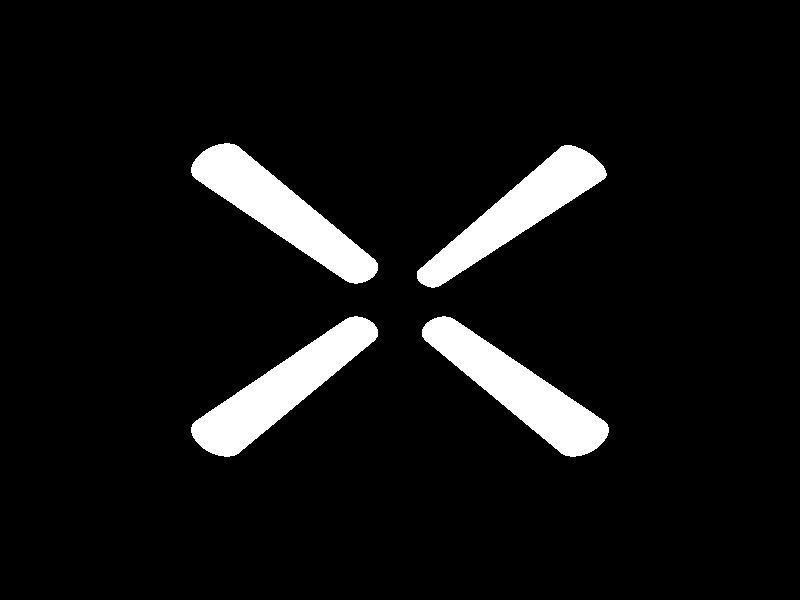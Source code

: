 #version 3.7;
// Flaming Auroral Emission field of view
// Michael Hirsch

global_settings { 
    assumed_gamma 1.0  
    ambient_light 0
    radiosity {
        media on
  }
}

#declare hist0=
 camera {
    location <0,0,0>
    look_at <0,100,0>
    angle 1.5 // degrees FOV
    up z
    right x
    //rotate <0,0,0>
}

#declare hist1=
 camera {
    location <5,1,0>
    look_at <0,100,0>
    angle 10
    up z
    right x
    //rotate <0,0,0>
}

camera{hist0}

#declare flame = media {
      emission 0.5
      intervals 20
      density {
            gradient y 
            turbulence <5,.1,1> 
            scale <.02,1,.05>
            color_map {
                [0.0              color rgb <0,    0,              0>]
                [0.25 +clock*0.02 color rgb <0,    0,              0>] // sharp bottomside cutoff
                [0.3  +clock*0.02 color rgb <.8*.7255-clock*.05*.15/.8, 
                                             .8 -clock*.05,   
                                             .1 -clock*.05*.1/.8>]  
                [0.375+clock*0.02 color rgb <.6*.7255 -clock*.05*.1/.6, 
                                            .6  -clock*.05,   
                                            .1  -clock*.05*.1/.6>]
                [0.45 +clock*0.02 color rgb <.15*.7255-clock*.01*.025/.15,
                                             .15 -clock*.01,  
                                             .0>]
                [0.6  +clock*0.02 color rgb <.035, 
                                             0.00294*.035  ,  
                                             0>]
                [0.65             color rgb <.05, 
                                             .00294*.05,
                                             0>]
                [0.85             color rgb <.05, .01,             0>]
                [1.0              color rgb <0,   0,               0>]
                }
          }
        }  
        
#declare static = media {
      emission 0.5
      intervals 20
      density {
            gradient y 
            turbulence <5,.1,1> 
            scale <.02,1,.05>
            color_map {
                [0.0              color rgb <0,    0,   0>]
                [0.25             color rgb <0,    0,   0>] // sharp bottomside cutoff
                [0.3              color rgb <.8*.7255, .8,   .1>]  
                [0.375            color rgb <.6*.7255,.6,  .1>]
                [0.45             color rgb <.15*.7255,.15,   .00>]
                [0.6              color rgb <.035, 0.00294*.035,   0>]
                [0.65             color rgb <.05,0.00294*.05,  0>]
                [0.85             color rgb <.01, .00294,  0>]
                [1.0              color rgb <0,   0,    0>]
                }
          }
        } 


#declare arc1=
 cylinder{ <-.6, 0, -.6>, <-.2,1,-.2>,.1
hollow // won't glow without "hollow" 
}
 
#declare arc2=
 cylinder{ <.6, 0, .6>, <.2,1,.2>,.1
hollow
}
 
#declare arc3=
 cylinder{ <.6, 0, -.6>, <.2,1,-.2>,.1
hollow // won't glow without "hollow" 
}

#declare arc4=
 cylinder{ <-.6, 0, .6>, <-.2,1,.2>,.1
hollow // won't glow without "hollow" 
}
#declare grp_static=
    union{
    object{arc2}
    object{arc3}
    object{arc4}
    }
    
#declare aurora_static=
object {grp_static 
    interior {media{static}}
    pigment { rgbt 1} // "t" transparency
} 

object {aurora_static 
        scale     <1, 50,  1> 
        rotate    0 
        translate <0, 100, 0>
        }
        
#declare aurora_flame=
object{ arc1
    interior {media{flame}}
    pigment { rgbt 1} // "t" transparency
} 

object {aurora_flame 
        scale     <1, 100,  1> 
        rotate    0 
        translate <0, 100, 0>
        }

